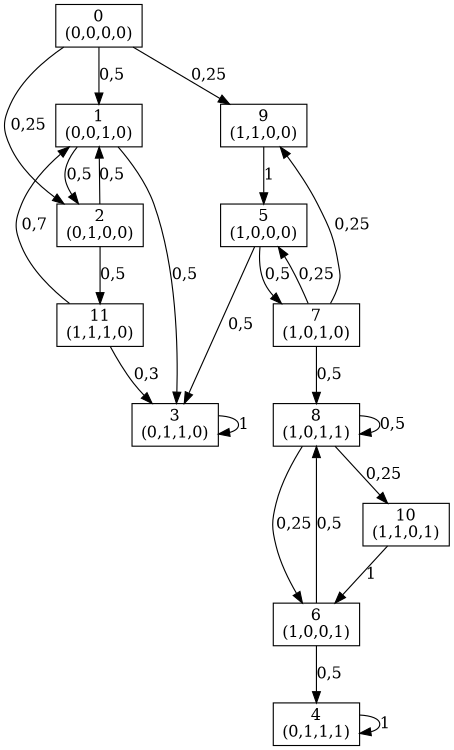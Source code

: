 digraph P {
size="8,5"
node [shape=box];
0 -> 1 [ label="0,5" ];
0 -> 2 [ label="0,25" ];
0 -> 9 [ label="0,25" ];
1 -> 2 [ label="0,5" ];
1 -> 3 [ label="0,5" ];
2 -> 1 [ label="0,5" ];
2 -> 11 [ label="0,5" ];
3 -> 3 [ label="1" ];
4 -> 4 [ label="1" ];
5 -> 3 [ label="0,5" ];
5 -> 7 [ label="0,5" ];
6 -> 4 [ label="0,5" ];
6 -> 8 [ label="0,5" ];
7 -> 5 [ label="0,25" ];
7 -> 8 [ label="0,5" ];
7 -> 9 [ label="0,25" ];
8 -> 6 [ label="0,25" ];
8 -> 8 [ label="0,5" ];
8 -> 10 [ label="0,25" ];
9 -> 5 [ label="1" ];
10 -> 6 [ label="1" ];
11 -> 1 [ label="0,7" ];
11 -> 3 [ label="0,3" ];
0 [label="0\n(0,0,0,0)"];
1 [label="1\n(0,0,1,0)"];
2 [label="2\n(0,1,0,0)"];
3 [label="3\n(0,1,1,0)"];
4 [label="4\n(0,1,1,1)"];
5 [label="5\n(1,0,0,0)"];
6 [label="6\n(1,0,0,1)"];
7 [label="7\n(1,0,1,0)"];
8 [label="8\n(1,0,1,1)"];
9 [label="9\n(1,1,0,0)"];
10 [label="10\n(1,1,0,1)"];
11 [label="11\n(1,1,1,0)"];
}

